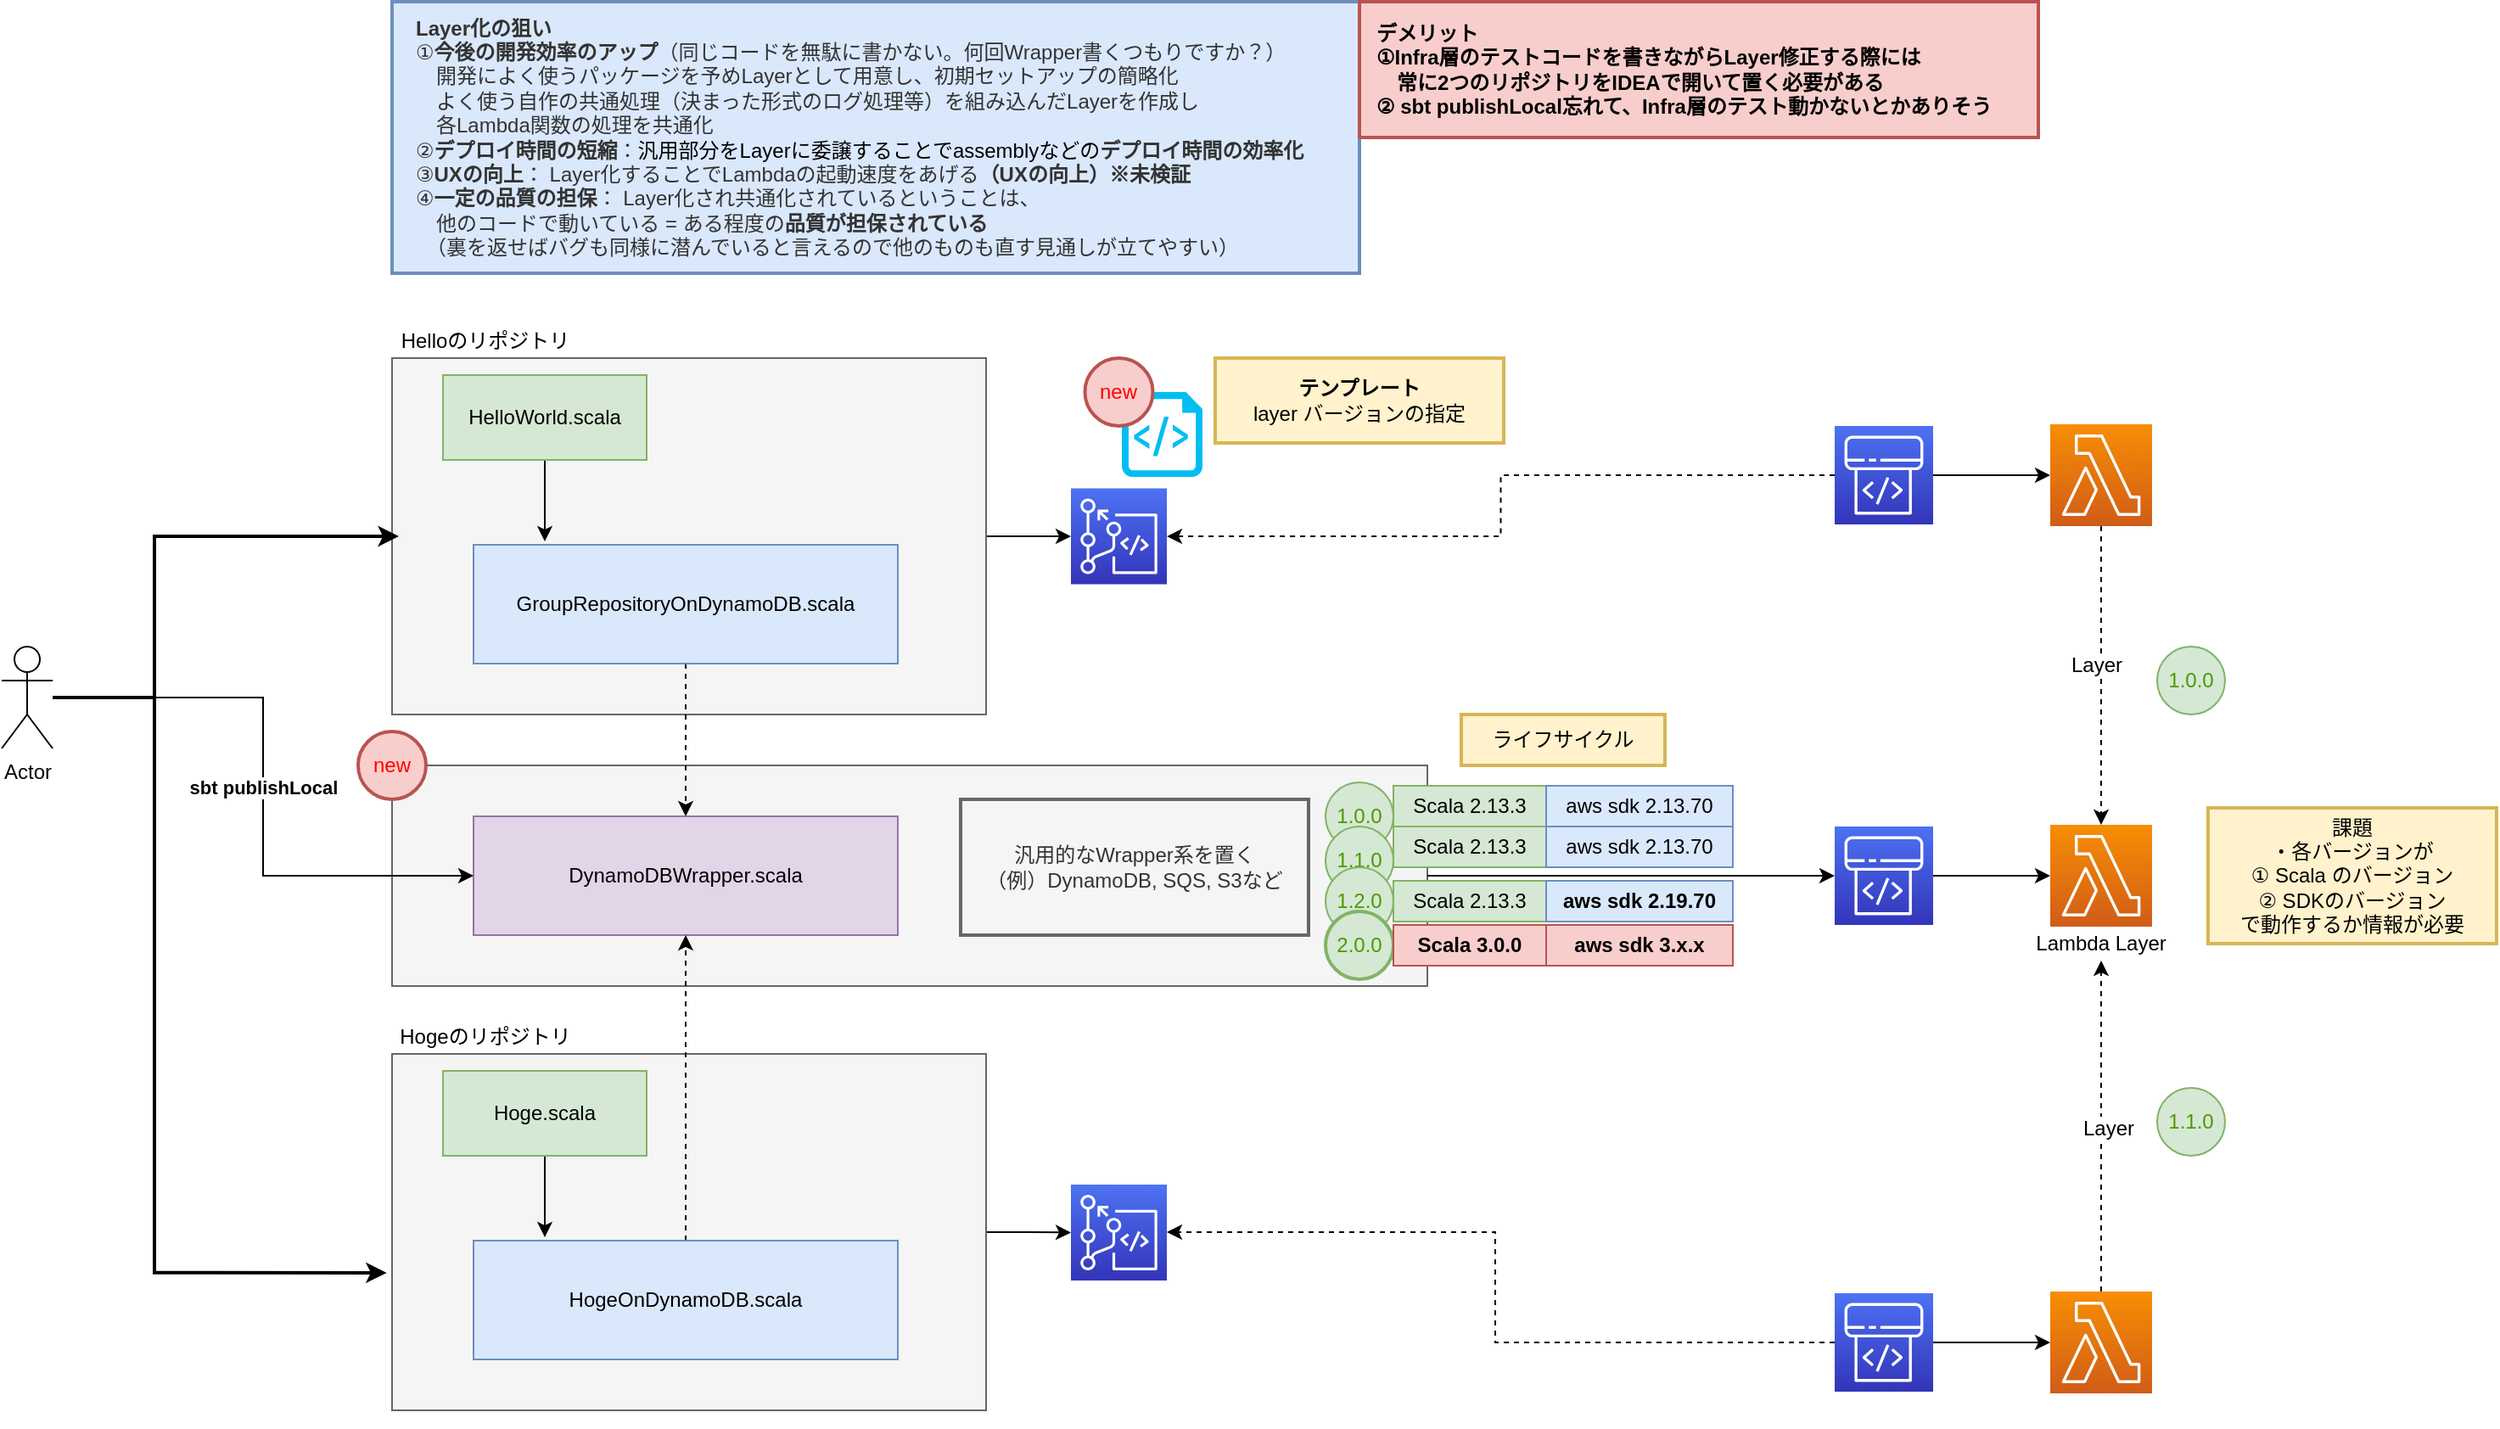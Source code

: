 <mxfile version="12.4.2" type="device" pages="1"><diagram id="RFy5A9Tl-cz5X_g1NhNa" name="Page-1"><mxGraphModel dx="2211" dy="2172" grid="1" gridSize="10" guides="1" tooltips="1" connect="1" arrows="1" fold="1" page="1" pageScale="1" pageWidth="827" pageHeight="1169" math="0" shadow="0"><root><mxCell id="0"/><mxCell id="1" parent="0"/><mxCell id="JIJDbbkGi_5RTnQyp8mB-76" style="edgeStyle=orthogonalEdgeStyle;rounded=0;orthogonalLoop=1;jettySize=auto;html=1;strokeWidth=1;fontColor=#97D077;" edge="1" parent="1" source="JIJDbbkGi_5RTnQyp8mB-7" target="JIJDbbkGi_5RTnQyp8mB-72"><mxGeometry relative="1" as="geometry"/></mxCell><mxCell id="JIJDbbkGi_5RTnQyp8mB-7" value="" style="rounded=0;whiteSpace=wrap;html=1;fillColor=#f5f5f5;strokeColor=#666666;fontColor=#333333;" vertex="1" parent="1"><mxGeometry x="130" y="110" width="350" height="210" as="geometry"/></mxCell><mxCell id="JIJDbbkGi_5RTnQyp8mB-15" style="edgeStyle=orthogonalEdgeStyle;rounded=0;orthogonalLoop=1;jettySize=auto;html=1;" edge="1" parent="1" source="JIJDbbkGi_5RTnQyp8mB-18" target="JIJDbbkGi_5RTnQyp8mB-14"><mxGeometry relative="1" as="geometry"/></mxCell><mxCell id="JIJDbbkGi_5RTnQyp8mB-2" value="" style="rounded=0;whiteSpace=wrap;html=1;fillColor=#f5f5f5;strokeColor=#666666;fontColor=#333333;" vertex="1" parent="1"><mxGeometry x="130" y="350" width="610" height="130" as="geometry"/></mxCell><mxCell id="JIJDbbkGi_5RTnQyp8mB-9" style="edgeStyle=orthogonalEdgeStyle;rounded=0;orthogonalLoop=1;jettySize=auto;html=1;entryX=0.168;entryY=-0.029;entryDx=0;entryDy=0;entryPerimeter=0;" edge="1" parent="1" source="JIJDbbkGi_5RTnQyp8mB-1" target="JIJDbbkGi_5RTnQyp8mB-4"><mxGeometry relative="1" as="geometry"/></mxCell><mxCell id="JIJDbbkGi_5RTnQyp8mB-1" value="HelloWorld.scala" style="rounded=0;whiteSpace=wrap;html=1;fillColor=#d5e8d4;strokeColor=#82b366;" vertex="1" parent="1"><mxGeometry x="160" y="120" width="120" height="50" as="geometry"/></mxCell><mxCell id="JIJDbbkGi_5RTnQyp8mB-8" style="edgeStyle=orthogonalEdgeStyle;rounded=0;orthogonalLoop=1;jettySize=auto;html=1;dashed=1;" edge="1" parent="1" source="JIJDbbkGi_5RTnQyp8mB-4" target="JIJDbbkGi_5RTnQyp8mB-6"><mxGeometry relative="1" as="geometry"/></mxCell><mxCell id="JIJDbbkGi_5RTnQyp8mB-4" value="GroupRepositoryOnDynamoDB.scala" style="rounded=0;whiteSpace=wrap;html=1;fillColor=#dae8fc;strokeColor=#6c8ebf;" vertex="1" parent="1"><mxGeometry x="178" y="220" width="250" height="70" as="geometry"/></mxCell><mxCell id="JIJDbbkGi_5RTnQyp8mB-6" value="DynamoDBWrapper.scala" style="rounded=0;whiteSpace=wrap;html=1;fillColor=#e1d5e7;strokeColor=#9673a6;" vertex="1" parent="1"><mxGeometry x="178" y="380" width="250" height="70" as="geometry"/></mxCell><mxCell id="JIJDbbkGi_5RTnQyp8mB-11" value="&lt;b&gt;sbt publishLocal&lt;/b&gt;" style="edgeStyle=orthogonalEdgeStyle;rounded=0;orthogonalLoop=1;jettySize=auto;html=1;entryX=0;entryY=0.5;entryDx=0;entryDy=0;" edge="1" parent="1" source="JIJDbbkGi_5RTnQyp8mB-10" target="JIJDbbkGi_5RTnQyp8mB-6"><mxGeometry relative="1" as="geometry"/></mxCell><mxCell id="JIJDbbkGi_5RTnQyp8mB-12" style="edgeStyle=orthogonalEdgeStyle;rounded=0;orthogonalLoop=1;jettySize=auto;html=1;entryX=0;entryY=0.5;entryDx=0;entryDy=0;strokeWidth=2;" edge="1" parent="1"><mxGeometry relative="1" as="geometry"><mxPoint x="-70" y="310" as="sourcePoint"/><mxPoint x="134" y="215" as="targetPoint"/><Array as="points"><mxPoint x="-10" y="310"/><mxPoint x="-10" y="215"/></Array></mxGeometry></mxCell><mxCell id="JIJDbbkGi_5RTnQyp8mB-26" style="edgeStyle=orthogonalEdgeStyle;rounded=0;orthogonalLoop=1;jettySize=auto;html=1;entryX=-0.009;entryY=0.614;entryDx=0;entryDy=0;entryPerimeter=0;strokeWidth=2;" edge="1" parent="1" source="JIJDbbkGi_5RTnQyp8mB-10" target="JIJDbbkGi_5RTnQyp8mB-21"><mxGeometry relative="1" as="geometry"><Array as="points"><mxPoint x="-10" y="310"/><mxPoint x="-10" y="649"/></Array></mxGeometry></mxCell><mxCell id="JIJDbbkGi_5RTnQyp8mB-10" value="Actor" style="shape=umlActor;verticalLabelPosition=bottom;labelBackgroundColor=#ffffff;verticalAlign=top;html=1;outlineConnect=0;" vertex="1" parent="1"><mxGeometry x="-100" y="280" width="30" height="60" as="geometry"/></mxCell><mxCell id="JIJDbbkGi_5RTnQyp8mB-17" value="汎用的なWrapper系を置く&lt;br&gt;（例）DynamoDB, SQS, S3など" style="text;html=1;strokeColor=#666666;fillColor=#f5f5f5;align=center;verticalAlign=middle;whiteSpace=wrap;rounded=0;strokeWidth=2;fontColor=#333333;" vertex="1" parent="1"><mxGeometry x="465" y="370" width="205" height="80" as="geometry"/></mxCell><mxCell id="JIJDbbkGi_5RTnQyp8mB-18" value="" style="outlineConnect=0;fontColor=#232F3E;gradientColor=#4D72F3;gradientDirection=north;fillColor=#3334B9;strokeColor=#ffffff;dashed=0;verticalLabelPosition=bottom;verticalAlign=top;align=center;html=1;fontSize=12;fontStyle=0;aspect=fixed;shape=mxgraph.aws4.resourceIcon;resIcon=mxgraph.aws4.codepipeline;" vertex="1" parent="1"><mxGeometry x="980" y="386" width="58" height="58" as="geometry"/></mxCell><mxCell id="JIJDbbkGi_5RTnQyp8mB-19" style="edgeStyle=orthogonalEdgeStyle;rounded=0;orthogonalLoop=1;jettySize=auto;html=1;" edge="1" parent="1" source="JIJDbbkGi_5RTnQyp8mB-2" target="JIJDbbkGi_5RTnQyp8mB-18"><mxGeometry relative="1" as="geometry"><mxPoint x="435" y="480" as="sourcePoint"/><mxPoint x="435" y="610" as="targetPoint"/></mxGeometry></mxCell><mxCell id="JIJDbbkGi_5RTnQyp8mB-20" value="" style="group" vertex="1" connectable="0" parent="1"><mxGeometry x="1090" y="385" width="94" height="80" as="geometry"/></mxCell><mxCell id="JIJDbbkGi_5RTnQyp8mB-14" value="" style="outlineConnect=0;fontColor=#232F3E;gradientColor=#F78E04;gradientDirection=north;fillColor=#D05C17;strokeColor=#ffffff;dashed=0;verticalLabelPosition=bottom;verticalAlign=top;align=center;html=1;fontSize=12;fontStyle=0;aspect=fixed;shape=mxgraph.aws4.resourceIcon;resIcon=mxgraph.aws4.lambda;" vertex="1" parent="JIJDbbkGi_5RTnQyp8mB-20"><mxGeometry x="17" width="60" height="60" as="geometry"/></mxCell><mxCell id="JIJDbbkGi_5RTnQyp8mB-16" value="Lambda Layer" style="text;html=1;strokeColor=none;fillColor=none;align=center;verticalAlign=middle;whiteSpace=wrap;rounded=0;" vertex="1" parent="JIJDbbkGi_5RTnQyp8mB-20"><mxGeometry y="60" width="94" height="20" as="geometry"/></mxCell><mxCell id="JIJDbbkGi_5RTnQyp8mB-79" style="edgeStyle=orthogonalEdgeStyle;rounded=0;orthogonalLoop=1;jettySize=auto;html=1;strokeWidth=1;fontColor=#97D077;" edge="1" parent="1" source="JIJDbbkGi_5RTnQyp8mB-21" target="JIJDbbkGi_5RTnQyp8mB-77"><mxGeometry relative="1" as="geometry"/></mxCell><mxCell id="JIJDbbkGi_5RTnQyp8mB-21" value="" style="rounded=0;whiteSpace=wrap;html=1;fillColor=#f5f5f5;strokeColor=#666666;fontColor=#333333;" vertex="1" parent="1"><mxGeometry x="130" y="520" width="350" height="210" as="geometry"/></mxCell><mxCell id="JIJDbbkGi_5RTnQyp8mB-22" style="edgeStyle=orthogonalEdgeStyle;rounded=0;orthogonalLoop=1;jettySize=auto;html=1;entryX=0.168;entryY=-0.029;entryDx=0;entryDy=0;entryPerimeter=0;" edge="1" parent="1" source="JIJDbbkGi_5RTnQyp8mB-23" target="JIJDbbkGi_5RTnQyp8mB-24"><mxGeometry relative="1" as="geometry"/></mxCell><mxCell id="JIJDbbkGi_5RTnQyp8mB-23" value="Hoge.scala" style="rounded=0;whiteSpace=wrap;html=1;fillColor=#d5e8d4;strokeColor=#82b366;" vertex="1" parent="1"><mxGeometry x="160" y="530" width="120" height="50" as="geometry"/></mxCell><mxCell id="JIJDbbkGi_5RTnQyp8mB-25" style="edgeStyle=orthogonalEdgeStyle;rounded=0;orthogonalLoop=1;jettySize=auto;html=1;entryX=0.5;entryY=1;entryDx=0;entryDy=0;dashed=1;" edge="1" parent="1" source="JIJDbbkGi_5RTnQyp8mB-24" target="JIJDbbkGi_5RTnQyp8mB-6"><mxGeometry relative="1" as="geometry"/></mxCell><mxCell id="JIJDbbkGi_5RTnQyp8mB-24" value="HogeOnDynamoDB.scala" style="rounded=0;whiteSpace=wrap;html=1;fillColor=#dae8fc;strokeColor=#6c8ebf;" vertex="1" parent="1"><mxGeometry x="178" y="630" width="250" height="70" as="geometry"/></mxCell><mxCell id="JIJDbbkGi_5RTnQyp8mB-28" value="Helloのリポジトリ" style="text;html=1;strokeColor=none;fillColor=none;align=center;verticalAlign=middle;whiteSpace=wrap;rounded=0;" vertex="1" parent="1"><mxGeometry x="130" y="90" width="110" height="20" as="geometry"/></mxCell><mxCell id="JIJDbbkGi_5RTnQyp8mB-29" value="Hogeのリポジトリ" style="text;html=1;strokeColor=none;fillColor=none;align=center;verticalAlign=middle;whiteSpace=wrap;rounded=0;" vertex="1" parent="1"><mxGeometry x="130" y="500" width="110" height="20" as="geometry"/></mxCell><mxCell id="JIJDbbkGi_5RTnQyp8mB-30" value="1.0.0" style="ellipse;whiteSpace=wrap;html=1;aspect=fixed;fillColor=#d5e8d4;strokeColor=#82b366;fontColor=#4D9900;" vertex="1" parent="1"><mxGeometry x="680" y="360" width="40" height="40" as="geometry"/></mxCell><mxCell id="JIJDbbkGi_5RTnQyp8mB-31" value="1.1.0" style="ellipse;whiteSpace=wrap;html=1;aspect=fixed;fillColor=#d5e8d4;strokeColor=#82b366;fontColor=#4D9900;" vertex="1" parent="1"><mxGeometry x="680" y="386" width="40" height="40" as="geometry"/></mxCell><mxCell id="JIJDbbkGi_5RTnQyp8mB-32" value="1.2.0" style="ellipse;whiteSpace=wrap;html=1;aspect=fixed;fillColor=#d5e8d4;strokeColor=#82b366;fontColor=#4D9900;" vertex="1" parent="1"><mxGeometry x="680" y="410" width="40" height="40" as="geometry"/></mxCell><mxCell id="JIJDbbkGi_5RTnQyp8mB-33" value="Scala 2.13.3" style="rounded=0;whiteSpace=wrap;html=1;fillColor=#d5e8d4;strokeColor=#82b366;" vertex="1" parent="1"><mxGeometry x="720" y="362" width="90" height="24" as="geometry"/></mxCell><mxCell id="JIJDbbkGi_5RTnQyp8mB-34" value="Scala 2.13.3" style="rounded=0;whiteSpace=wrap;html=1;fillColor=#d5e8d4;strokeColor=#82b366;" vertex="1" parent="1"><mxGeometry x="720" y="386" width="90" height="24" as="geometry"/></mxCell><mxCell id="JIJDbbkGi_5RTnQyp8mB-35" value="2.0.0" style="ellipse;whiteSpace=wrap;html=1;aspect=fixed;fillColor=#d5e8d4;strokeColor=#82b366;strokeWidth=2;fontColor=#4D9900;" vertex="1" parent="1"><mxGeometry x="680" y="436" width="40" height="40" as="geometry"/></mxCell><mxCell id="JIJDbbkGi_5RTnQyp8mB-36" value="aws sdk 2.13.70" style="rounded=0;whiteSpace=wrap;html=1;fillColor=#dae8fc;strokeColor=#6c8ebf;" vertex="1" parent="1"><mxGeometry x="810" y="362" width="110" height="24" as="geometry"/></mxCell><mxCell id="JIJDbbkGi_5RTnQyp8mB-37" value="aws sdk 2.13.70" style="rounded=0;whiteSpace=wrap;html=1;fillColor=#dae8fc;strokeColor=#6c8ebf;" vertex="1" parent="1"><mxGeometry x="810" y="386" width="110" height="24" as="geometry"/></mxCell><mxCell id="JIJDbbkGi_5RTnQyp8mB-38" value="Scala 2.13.3" style="rounded=0;whiteSpace=wrap;html=1;fillColor=#d5e8d4;strokeColor=#82b366;" vertex="1" parent="1"><mxGeometry x="720" y="418" width="90" height="24" as="geometry"/></mxCell><mxCell id="JIJDbbkGi_5RTnQyp8mB-39" value="&lt;b&gt;aws sdk 2.19.70&lt;/b&gt;" style="rounded=0;whiteSpace=wrap;html=1;fillColor=#dae8fc;strokeColor=#6c8ebf;" vertex="1" parent="1"><mxGeometry x="810" y="418" width="110" height="24" as="geometry"/></mxCell><mxCell id="JIJDbbkGi_5RTnQyp8mB-40" value="&lt;b&gt;Scala 3.0.0&lt;/b&gt;" style="rounded=0;whiteSpace=wrap;html=1;fillColor=#f8cecc;strokeColor=#b85450;" vertex="1" parent="1"><mxGeometry x="720" y="444" width="90" height="24" as="geometry"/></mxCell><mxCell id="JIJDbbkGi_5RTnQyp8mB-41" value="&lt;b&gt;aws sdk 3.x.x&lt;/b&gt;" style="rounded=0;whiteSpace=wrap;html=1;fillColor=#f8cecc;strokeColor=#b85450;" vertex="1" parent="1"><mxGeometry x="810" y="444" width="110" height="24" as="geometry"/></mxCell><mxCell id="JIJDbbkGi_5RTnQyp8mB-42" value="" style="group" vertex="1" connectable="0" parent="1"><mxGeometry x="1090" y="149" width="94" height="80" as="geometry"/></mxCell><mxCell id="JIJDbbkGi_5RTnQyp8mB-43" value="" style="outlineConnect=0;fontColor=#232F3E;gradientColor=#F78E04;gradientDirection=north;fillColor=#D05C17;strokeColor=#ffffff;dashed=0;verticalLabelPosition=bottom;verticalAlign=top;align=center;html=1;fontSize=12;fontStyle=0;aspect=fixed;shape=mxgraph.aws4.resourceIcon;resIcon=mxgraph.aws4.lambda;" vertex="1" parent="JIJDbbkGi_5RTnQyp8mB-42"><mxGeometry x="17" width="60" height="60" as="geometry"/></mxCell><mxCell id="JIJDbbkGi_5RTnQyp8mB-47" style="edgeStyle=orthogonalEdgeStyle;rounded=0;orthogonalLoop=1;jettySize=auto;html=1;strokeWidth=1;fontColor=#97D077;" edge="1" parent="1" source="JIJDbbkGi_5RTnQyp8mB-45" target="JIJDbbkGi_5RTnQyp8mB-43"><mxGeometry relative="1" as="geometry"/></mxCell><mxCell id="JIJDbbkGi_5RTnQyp8mB-75" style="edgeStyle=orthogonalEdgeStyle;rounded=0;orthogonalLoop=1;jettySize=auto;html=1;strokeWidth=1;fontColor=#97D077;dashed=1;" edge="1" parent="1" source="JIJDbbkGi_5RTnQyp8mB-45" target="JIJDbbkGi_5RTnQyp8mB-72"><mxGeometry relative="1" as="geometry"/></mxCell><mxCell id="JIJDbbkGi_5RTnQyp8mB-45" value="" style="outlineConnect=0;fontColor=#232F3E;gradientColor=#4D72F3;gradientDirection=north;fillColor=#3334B9;strokeColor=#ffffff;dashed=0;verticalLabelPosition=bottom;verticalAlign=top;align=center;html=1;fontSize=12;fontStyle=0;aspect=fixed;shape=mxgraph.aws4.resourceIcon;resIcon=mxgraph.aws4.codepipeline;" vertex="1" parent="1"><mxGeometry x="980" y="150" width="58" height="58" as="geometry"/></mxCell><mxCell id="JIJDbbkGi_5RTnQyp8mB-49" value="" style="group" vertex="1" connectable="0" parent="1"><mxGeometry x="1090" y="660" width="94" height="80" as="geometry"/></mxCell><mxCell id="JIJDbbkGi_5RTnQyp8mB-50" value="" style="outlineConnect=0;fontColor=#232F3E;gradientColor=#F78E04;gradientDirection=north;fillColor=#D05C17;strokeColor=#ffffff;dashed=0;verticalLabelPosition=bottom;verticalAlign=top;align=center;html=1;fontSize=12;fontStyle=0;aspect=fixed;shape=mxgraph.aws4.resourceIcon;resIcon=mxgraph.aws4.lambda;" vertex="1" parent="JIJDbbkGi_5RTnQyp8mB-49"><mxGeometry x="17" width="60" height="60" as="geometry"/></mxCell><mxCell id="JIJDbbkGi_5RTnQyp8mB-51" style="edgeStyle=orthogonalEdgeStyle;rounded=0;orthogonalLoop=1;jettySize=auto;html=1;strokeWidth=1;fontColor=#97D077;" edge="1" parent="1" source="JIJDbbkGi_5RTnQyp8mB-52" target="JIJDbbkGi_5RTnQyp8mB-50"><mxGeometry relative="1" as="geometry"/></mxCell><mxCell id="JIJDbbkGi_5RTnQyp8mB-80" style="edgeStyle=orthogonalEdgeStyle;rounded=0;orthogonalLoop=1;jettySize=auto;html=1;strokeWidth=1;fontColor=#97D077;dashed=1;" edge="1" parent="1" source="JIJDbbkGi_5RTnQyp8mB-52" target="JIJDbbkGi_5RTnQyp8mB-77"><mxGeometry relative="1" as="geometry"><Array as="points"><mxPoint x="780" y="690"/><mxPoint x="780" y="625"/></Array></mxGeometry></mxCell><mxCell id="JIJDbbkGi_5RTnQyp8mB-52" value="" style="outlineConnect=0;fontColor=#232F3E;gradientColor=#4D72F3;gradientDirection=north;fillColor=#3334B9;strokeColor=#ffffff;dashed=0;verticalLabelPosition=bottom;verticalAlign=top;align=center;html=1;fontSize=12;fontStyle=0;aspect=fixed;shape=mxgraph.aws4.resourceIcon;resIcon=mxgraph.aws4.codepipeline;" vertex="1" parent="1"><mxGeometry x="980" y="661" width="58" height="58" as="geometry"/></mxCell><mxCell id="JIJDbbkGi_5RTnQyp8mB-59" value="&lt;font color=&quot;#333333&quot;&gt;&lt;b&gt;Layer化の狙い&lt;br&gt;&lt;/b&gt;①&lt;b&gt;今後の開発効率のアップ&lt;/b&gt;（同じコードを無駄に書かない。何回Wrapper書くつもりですか？）&lt;br&gt;　&lt;/font&gt;&lt;span&gt;&lt;font color=&quot;#333333&quot;&gt;開発によく使うパッケージを予めLayerとして用意し、初期セットアップの簡略化&lt;/font&gt;&lt;/span&gt;&lt;font color=&quot;#333333&quot;&gt;&lt;div&gt;　よく使う自作の共通処理（決まった形式のログ処理等）を組み込んだLayerを作成し&lt;/div&gt;&lt;div&gt;　各Lambda関数の処理を共通化&lt;/div&gt;②&lt;b&gt;デプロイ時間の短縮&lt;/b&gt;：&lt;/font&gt;&lt;span&gt;汎用部分をLayerに委譲することでassemblyなどの&lt;/span&gt;&lt;span style=&quot;color: rgb(51 , 51 , 51)&quot;&gt;&lt;b&gt;デプロイ時間の効率化&lt;/b&gt;&lt;/span&gt;&lt;span&gt;&lt;br&gt;&lt;/span&gt;&lt;font color=&quot;#333333&quot;&gt;③&lt;b&gt;UXの向上&lt;/b&gt;： Layer化することでLambdaの起動速度をあげる&lt;b&gt;（UXの向上）※未検証&lt;/b&gt;&lt;br&gt;④&lt;b&gt;一定の品質の担保&lt;/b&gt;： Layer化され共通化されているということは、&lt;br&gt;　他のコードで動いている = ある程度の&lt;b&gt;品質が担保されている&lt;br&gt;&lt;/b&gt;　（裏を返せばバグも同様に潜んでいると言えるので他のものも直す見通しが立てやすい）&lt;br&gt;&lt;/font&gt;" style="rounded=0;whiteSpace=wrap;html=1;strokeWidth=2;align=left;spacing=14;fillColor=#dae8fc;strokeColor=#6c8ebf;" vertex="1" parent="1"><mxGeometry x="130" y="-100" width="570" height="160" as="geometry"/></mxCell><mxCell id="JIJDbbkGi_5RTnQyp8mB-60" value="ライフサイクル" style="rounded=0;whiteSpace=wrap;html=1;strokeWidth=2;align=center;fillColor=#fff2cc;strokeColor=#d6b656;" vertex="1" parent="1"><mxGeometry x="760" y="320" width="120" height="30" as="geometry"/></mxCell><mxCell id="JIJDbbkGi_5RTnQyp8mB-63" value="1.0.0" style="ellipse;whiteSpace=wrap;html=1;aspect=fixed;fillColor=#d5e8d4;strokeColor=#82b366;fontColor=#4D9900;" vertex="1" parent="1"><mxGeometry x="1170" y="280" width="40" height="40" as="geometry"/></mxCell><mxCell id="JIJDbbkGi_5RTnQyp8mB-64" value="1.1.0" style="ellipse;whiteSpace=wrap;html=1;aspect=fixed;fillColor=#d5e8d4;strokeColor=#82b366;fontColor=#4D9900;" vertex="1" parent="1"><mxGeometry x="1170" y="540" width="40" height="40" as="geometry"/></mxCell><mxCell id="JIJDbbkGi_5RTnQyp8mB-65" value="課題&lt;br&gt;・各バージョンが&lt;br&gt;① Scala のバージョン&lt;br&gt;② SDKのバージョン&lt;br&gt;で動作するか情報が必要" style="text;html=1;strokeColor=#d6b656;fillColor=#fff2cc;align=center;verticalAlign=middle;whiteSpace=wrap;rounded=0;strokeWidth=2;" vertex="1" parent="1"><mxGeometry x="1200" y="375" width="170" height="80" as="geometry"/></mxCell><mxCell id="JIJDbbkGi_5RTnQyp8mB-66" value="&lt;b&gt;デメリット&lt;br&gt;①Infra層のテストコードを書きながらLayer修正する際には&lt;br&gt;　常に2つのリポジトリをIDEAで開いて置く必要がある&lt;br&gt;② sbt publishLocal忘れて、Infra層のテスト動かないとかありそう&lt;br&gt;&lt;/b&gt;" style="rounded=0;whiteSpace=wrap;html=1;strokeWidth=2;align=left;fillColor=#f8cecc;strokeColor=#b85450;spacing=10;" vertex="1" parent="1"><mxGeometry x="700" y="-100" width="400" height="80" as="geometry"/></mxCell><mxCell id="JIJDbbkGi_5RTnQyp8mB-69" value="" style="verticalLabelPosition=bottom;html=1;verticalAlign=top;align=center;strokeColor=none;fillColor=#00BEF2;shape=mxgraph.azure.script_file;pointerEvents=1;fontColor=#97D077;" vertex="1" parent="1"><mxGeometry x="560" y="130" width="47.5" height="50" as="geometry"/></mxCell><mxCell id="JIJDbbkGi_5RTnQyp8mB-71" value="&lt;b&gt;テンプレート&lt;/b&gt;&lt;br&gt;layer バージョンの指定" style="text;html=1;strokeColor=#d6b656;fillColor=#fff2cc;align=center;verticalAlign=middle;whiteSpace=wrap;rounded=0;strokeWidth=2;" vertex="1" parent="1"><mxGeometry x="615" y="110" width="170" height="50" as="geometry"/></mxCell><mxCell id="JIJDbbkGi_5RTnQyp8mB-72" value="" style="outlineConnect=0;fontColor=#232F3E;gradientColor=#4D72F3;gradientDirection=north;fillColor=#3334B9;strokeColor=#ffffff;dashed=0;verticalLabelPosition=bottom;verticalAlign=top;align=center;html=1;fontSize=12;fontStyle=0;aspect=fixed;shape=mxgraph.aws4.resourceIcon;resIcon=mxgraph.aws4.codecommit;" vertex="1" parent="1"><mxGeometry x="530" y="186.75" width="56.5" height="56.5" as="geometry"/></mxCell><mxCell id="JIJDbbkGi_5RTnQyp8mB-77" value="" style="outlineConnect=0;fontColor=#232F3E;gradientColor=#4D72F3;gradientDirection=north;fillColor=#3334B9;strokeColor=#ffffff;dashed=0;verticalLabelPosition=bottom;verticalAlign=top;align=center;html=1;fontSize=12;fontStyle=0;aspect=fixed;shape=mxgraph.aws4.resourceIcon;resIcon=mxgraph.aws4.codecommit;" vertex="1" parent="1"><mxGeometry x="530" y="597" width="56.5" height="56.5" as="geometry"/></mxCell><mxCell id="JIJDbbkGi_5RTnQyp8mB-82" value="new" style="ellipse;whiteSpace=wrap;html=1;aspect=fixed;fillColor=#f8cecc;strokeColor=#b85450;fontColor=#FF0000;strokeWidth=2;" vertex="1" parent="1"><mxGeometry x="110" y="330" width="40" height="40" as="geometry"/></mxCell><mxCell id="JIJDbbkGi_5RTnQyp8mB-83" value="new" style="ellipse;whiteSpace=wrap;html=1;aspect=fixed;fillColor=#f8cecc;strokeColor=#b85450;fontColor=#FF0000;strokeWidth=2;" vertex="1" parent="1"><mxGeometry x="538.25" y="110" width="40" height="40" as="geometry"/></mxCell><mxCell id="JIJDbbkGi_5RTnQyp8mB-84" style="edgeStyle=orthogonalEdgeStyle;rounded=0;orthogonalLoop=1;jettySize=auto;html=1;dashed=1;strokeWidth=1;fontColor=#4D9900;" edge="1" parent="1" source="JIJDbbkGi_5RTnQyp8mB-43" target="JIJDbbkGi_5RTnQyp8mB-14"><mxGeometry relative="1" as="geometry"/></mxCell><mxCell id="JIJDbbkGi_5RTnQyp8mB-86" value="Layer" style="text;html=1;align=center;verticalAlign=middle;resizable=0;points=[];;labelBackgroundColor=#ffffff;fontColor=#000000;" vertex="1" connectable="0" parent="JIJDbbkGi_5RTnQyp8mB-84"><mxGeometry x="-0.068" y="-3" relative="1" as="geometry"><mxPoint as="offset"/></mxGeometry></mxCell><mxCell id="JIJDbbkGi_5RTnQyp8mB-85" style="edgeStyle=orthogonalEdgeStyle;rounded=0;orthogonalLoop=1;jettySize=auto;html=1;entryX=0.5;entryY=1;entryDx=0;entryDy=0;dashed=1;strokeWidth=1;fontColor=#4D9900;" edge="1" parent="1" source="JIJDbbkGi_5RTnQyp8mB-50" target="JIJDbbkGi_5RTnQyp8mB-16"><mxGeometry relative="1" as="geometry"/></mxCell><mxCell id="JIJDbbkGi_5RTnQyp8mB-88" value="Layer" style="text;html=1;align=center;verticalAlign=middle;resizable=0;points=[];;labelBackgroundColor=#ffffff;fontColor=#000000;" vertex="1" connectable="0" parent="JIJDbbkGi_5RTnQyp8mB-85"><mxGeometry x="-0.015" y="-4" relative="1" as="geometry"><mxPoint as="offset"/></mxGeometry></mxCell></root></mxGraphModel></diagram></mxfile>